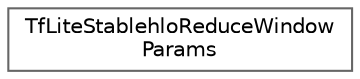 digraph "Graphical Class Hierarchy"
{
 // LATEX_PDF_SIZE
  bgcolor="transparent";
  edge [fontname=Helvetica,fontsize=10,labelfontname=Helvetica,labelfontsize=10];
  node [fontname=Helvetica,fontsize=10,shape=box,height=0.2,width=0.4];
  rankdir="LR";
  Node0 [id="Node000000",label="TfLiteStablehloReduceWindow\lParams",height=0.2,width=0.4,color="grey40", fillcolor="white", style="filled",URL="$struct_tf_lite_stablehlo_reduce_window_params.html",tooltip=" "];
}
